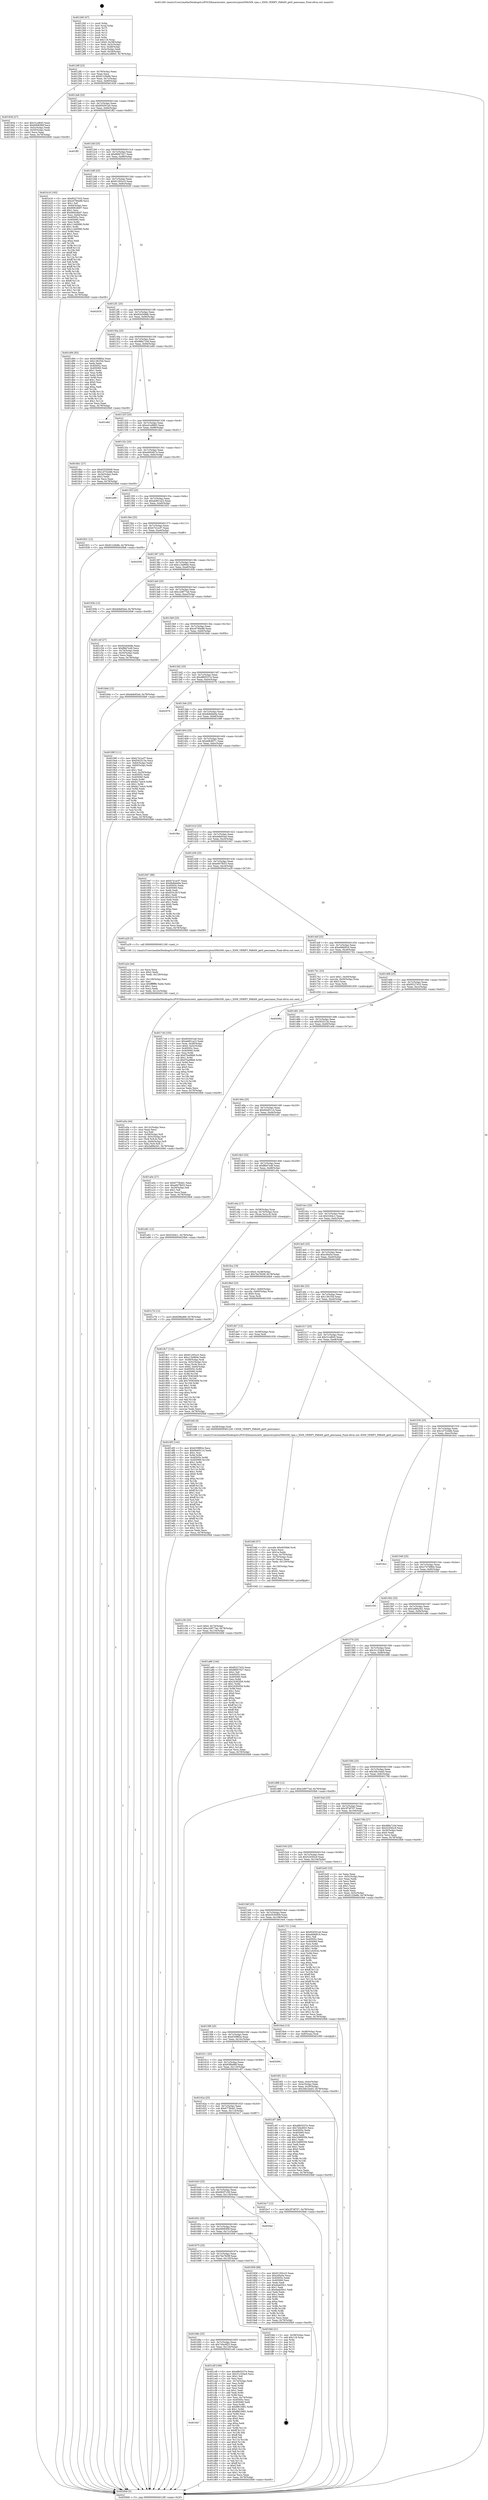 digraph "0x401260" {
  label = "0x401260 (/mnt/c/Users/mathe/Desktop/tcc/POCII/binaries/extr_opensslcryptox509x509_vpm.c_X509_VERIFY_PARAM_get0_peername_Final-ollvm.out::main(0))"
  labelloc = "t"
  node[shape=record]

  Entry [label="",width=0.3,height=0.3,shape=circle,fillcolor=black,style=filled]
  "0x40128f" [label="{
     0x40128f [23]\l
     | [instrs]\l
     &nbsp;&nbsp;0x40128f \<+3\>: mov -0x78(%rbp),%eax\l
     &nbsp;&nbsp;0x401292 \<+2\>: mov %eax,%ecx\l
     &nbsp;&nbsp;0x401294 \<+6\>: sub $0x8122fe8b,%ecx\l
     &nbsp;&nbsp;0x40129a \<+3\>: mov %eax,-0x7c(%rbp)\l
     &nbsp;&nbsp;0x40129d \<+3\>: mov %ecx,-0x80(%rbp)\l
     &nbsp;&nbsp;0x4012a0 \<+6\>: je 000000000040183d \<main+0x5dd\>\l
  }"]
  "0x40183d" [label="{
     0x40183d [27]\l
     | [instrs]\l
     &nbsp;&nbsp;0x40183d \<+5\>: mov $0x31cd845,%eax\l
     &nbsp;&nbsp;0x401842 \<+5\>: mov $0x69083f0f,%ecx\l
     &nbsp;&nbsp;0x401847 \<+3\>: mov -0x5c(%rbp),%edx\l
     &nbsp;&nbsp;0x40184a \<+3\>: cmp -0x50(%rbp),%edx\l
     &nbsp;&nbsp;0x40184d \<+3\>: cmovl %ecx,%eax\l
     &nbsp;&nbsp;0x401850 \<+3\>: mov %eax,-0x78(%rbp)\l
     &nbsp;&nbsp;0x401853 \<+5\>: jmp 00000000004020b8 \<main+0xe58\>\l
  }"]
  "0x4012a6" [label="{
     0x4012a6 [25]\l
     | [instrs]\l
     &nbsp;&nbsp;0x4012a6 \<+5\>: jmp 00000000004012ab \<main+0x4b\>\l
     &nbsp;&nbsp;0x4012ab \<+3\>: mov -0x7c(%rbp),%eax\l
     &nbsp;&nbsp;0x4012ae \<+5\>: sub $0x854501a0,%eax\l
     &nbsp;&nbsp;0x4012b3 \<+6\>: mov %eax,-0x84(%rbp)\l
     &nbsp;&nbsp;0x4012b9 \<+6\>: je 0000000000401ff2 \<main+0xd92\>\l
  }"]
  Exit [label="",width=0.3,height=0.3,shape=circle,fillcolor=black,style=filled,peripheries=2]
  "0x401ff2" [label="{
     0x401ff2\l
  }", style=dashed]
  "0x4012bf" [label="{
     0x4012bf [25]\l
     | [instrs]\l
     &nbsp;&nbsp;0x4012bf \<+5\>: jmp 00000000004012c4 \<main+0x64\>\l
     &nbsp;&nbsp;0x4012c4 \<+3\>: mov -0x7c(%rbp),%eax\l
     &nbsp;&nbsp;0x4012c7 \<+5\>: sub $0x86f47027,%eax\l
     &nbsp;&nbsp;0x4012cc \<+6\>: mov %eax,-0x88(%rbp)\l
     &nbsp;&nbsp;0x4012d2 \<+6\>: je 0000000000401b16 \<main+0x8b6\>\l
  }"]
  "0x401df3" [label="{
     0x401df3 [142]\l
     | [instrs]\l
     &nbsp;&nbsp;0x401df3 \<+5\>: mov $0x635f8f2e,%ecx\l
     &nbsp;&nbsp;0x401df8 \<+5\>: mov $0xf44d5114,%edx\l
     &nbsp;&nbsp;0x401dfd \<+3\>: mov $0x1,%sil\l
     &nbsp;&nbsp;0x401e00 \<+3\>: xor %r8d,%r8d\l
     &nbsp;&nbsp;0x401e03 \<+8\>: mov 0x40505c,%r9d\l
     &nbsp;&nbsp;0x401e0b \<+8\>: mov 0x405060,%r10d\l
     &nbsp;&nbsp;0x401e13 \<+4\>: sub $0x1,%r8d\l
     &nbsp;&nbsp;0x401e17 \<+3\>: mov %r9d,%r11d\l
     &nbsp;&nbsp;0x401e1a \<+3\>: add %r8d,%r11d\l
     &nbsp;&nbsp;0x401e1d \<+4\>: imul %r11d,%r9d\l
     &nbsp;&nbsp;0x401e21 \<+4\>: and $0x1,%r9d\l
     &nbsp;&nbsp;0x401e25 \<+4\>: cmp $0x0,%r9d\l
     &nbsp;&nbsp;0x401e29 \<+3\>: sete %bl\l
     &nbsp;&nbsp;0x401e2c \<+4\>: cmp $0xa,%r10d\l
     &nbsp;&nbsp;0x401e30 \<+4\>: setl %r14b\l
     &nbsp;&nbsp;0x401e34 \<+3\>: mov %bl,%r15b\l
     &nbsp;&nbsp;0x401e37 \<+4\>: xor $0xff,%r15b\l
     &nbsp;&nbsp;0x401e3b \<+3\>: mov %r14b,%r12b\l
     &nbsp;&nbsp;0x401e3e \<+4\>: xor $0xff,%r12b\l
     &nbsp;&nbsp;0x401e42 \<+4\>: xor $0x1,%sil\l
     &nbsp;&nbsp;0x401e46 \<+3\>: mov %r15b,%r13b\l
     &nbsp;&nbsp;0x401e49 \<+4\>: and $0xff,%r13b\l
     &nbsp;&nbsp;0x401e4d \<+3\>: and %sil,%bl\l
     &nbsp;&nbsp;0x401e50 \<+3\>: mov %r12b,%al\l
     &nbsp;&nbsp;0x401e53 \<+2\>: and $0xff,%al\l
     &nbsp;&nbsp;0x401e55 \<+3\>: and %sil,%r14b\l
     &nbsp;&nbsp;0x401e58 \<+3\>: or %bl,%r13b\l
     &nbsp;&nbsp;0x401e5b \<+3\>: or %r14b,%al\l
     &nbsp;&nbsp;0x401e5e \<+3\>: xor %al,%r13b\l
     &nbsp;&nbsp;0x401e61 \<+3\>: or %r12b,%r15b\l
     &nbsp;&nbsp;0x401e64 \<+4\>: xor $0xff,%r15b\l
     &nbsp;&nbsp;0x401e68 \<+4\>: or $0x1,%sil\l
     &nbsp;&nbsp;0x401e6c \<+3\>: and %sil,%r15b\l
     &nbsp;&nbsp;0x401e6f \<+3\>: or %r15b,%r13b\l
     &nbsp;&nbsp;0x401e72 \<+4\>: test $0x1,%r13b\l
     &nbsp;&nbsp;0x401e76 \<+3\>: cmovne %edx,%ecx\l
     &nbsp;&nbsp;0x401e79 \<+3\>: mov %ecx,-0x78(%rbp)\l
     &nbsp;&nbsp;0x401e7c \<+5\>: jmp 00000000004020b8 \<main+0xe58\>\l
  }"]
  "0x401b16" [label="{
     0x401b16 [165]\l
     | [instrs]\l
     &nbsp;&nbsp;0x401b16 \<+5\>: mov $0xf0227433,%eax\l
     &nbsp;&nbsp;0x401b1b \<+5\>: mov $0xc6790e88,%ecx\l
     &nbsp;&nbsp;0x401b20 \<+2\>: mov $0x1,%dl\l
     &nbsp;&nbsp;0x401b22 \<+3\>: mov -0x64(%rbp),%esi\l
     &nbsp;&nbsp;0x401b25 \<+6\>: sub $0x6692db97,%esi\l
     &nbsp;&nbsp;0x401b2b \<+3\>: add $0x1,%esi\l
     &nbsp;&nbsp;0x401b2e \<+6\>: add $0x6692db97,%esi\l
     &nbsp;&nbsp;0x401b34 \<+3\>: mov %esi,-0x64(%rbp)\l
     &nbsp;&nbsp;0x401b37 \<+7\>: mov 0x40505c,%esi\l
     &nbsp;&nbsp;0x401b3e \<+7\>: mov 0x405060,%edi\l
     &nbsp;&nbsp;0x401b45 \<+3\>: mov %esi,%r8d\l
     &nbsp;&nbsp;0x401b48 \<+7\>: add $0x11440990,%r8d\l
     &nbsp;&nbsp;0x401b4f \<+4\>: sub $0x1,%r8d\l
     &nbsp;&nbsp;0x401b53 \<+7\>: sub $0x11440990,%r8d\l
     &nbsp;&nbsp;0x401b5a \<+4\>: imul %r8d,%esi\l
     &nbsp;&nbsp;0x401b5e \<+3\>: and $0x1,%esi\l
     &nbsp;&nbsp;0x401b61 \<+3\>: cmp $0x0,%esi\l
     &nbsp;&nbsp;0x401b64 \<+4\>: sete %r9b\l
     &nbsp;&nbsp;0x401b68 \<+3\>: cmp $0xa,%edi\l
     &nbsp;&nbsp;0x401b6b \<+4\>: setl %r10b\l
     &nbsp;&nbsp;0x401b6f \<+3\>: mov %r9b,%r11b\l
     &nbsp;&nbsp;0x401b72 \<+4\>: xor $0xff,%r11b\l
     &nbsp;&nbsp;0x401b76 \<+3\>: mov %r10b,%bl\l
     &nbsp;&nbsp;0x401b79 \<+3\>: xor $0xff,%bl\l
     &nbsp;&nbsp;0x401b7c \<+3\>: xor $0x1,%dl\l
     &nbsp;&nbsp;0x401b7f \<+3\>: mov %r11b,%r14b\l
     &nbsp;&nbsp;0x401b82 \<+4\>: and $0xff,%r14b\l
     &nbsp;&nbsp;0x401b86 \<+3\>: and %dl,%r9b\l
     &nbsp;&nbsp;0x401b89 \<+3\>: mov %bl,%r15b\l
     &nbsp;&nbsp;0x401b8c \<+4\>: and $0xff,%r15b\l
     &nbsp;&nbsp;0x401b90 \<+3\>: and %dl,%r10b\l
     &nbsp;&nbsp;0x401b93 \<+3\>: or %r9b,%r14b\l
     &nbsp;&nbsp;0x401b96 \<+3\>: or %r10b,%r15b\l
     &nbsp;&nbsp;0x401b99 \<+3\>: xor %r15b,%r14b\l
     &nbsp;&nbsp;0x401b9c \<+3\>: or %bl,%r11b\l
     &nbsp;&nbsp;0x401b9f \<+4\>: xor $0xff,%r11b\l
     &nbsp;&nbsp;0x401ba3 \<+3\>: or $0x1,%dl\l
     &nbsp;&nbsp;0x401ba6 \<+3\>: and %dl,%r11b\l
     &nbsp;&nbsp;0x401ba9 \<+3\>: or %r11b,%r14b\l
     &nbsp;&nbsp;0x401bac \<+4\>: test $0x1,%r14b\l
     &nbsp;&nbsp;0x401bb0 \<+3\>: cmovne %ecx,%eax\l
     &nbsp;&nbsp;0x401bb3 \<+3\>: mov %eax,-0x78(%rbp)\l
     &nbsp;&nbsp;0x401bb6 \<+5\>: jmp 00000000004020b8 \<main+0xe58\>\l
  }"]
  "0x4012d8" [label="{
     0x4012d8 [25]\l
     | [instrs]\l
     &nbsp;&nbsp;0x4012d8 \<+5\>: jmp 00000000004012dd \<main+0x7d\>\l
     &nbsp;&nbsp;0x4012dd \<+3\>: mov -0x7c(%rbp),%eax\l
     &nbsp;&nbsp;0x4012e0 \<+5\>: sub $0x91293cc5,%eax\l
     &nbsp;&nbsp;0x4012e5 \<+6\>: mov %eax,-0x8c(%rbp)\l
     &nbsp;&nbsp;0x4012eb \<+6\>: je 0000000000402020 \<main+0xdc0\>\l
  }"]
  "0x4016a7" [label="{
     0x4016a7\l
  }", style=dashed]
  "0x402020" [label="{
     0x402020\l
  }", style=dashed]
  "0x4012f1" [label="{
     0x4012f1 [25]\l
     | [instrs]\l
     &nbsp;&nbsp;0x4012f1 \<+5\>: jmp 00000000004012f6 \<main+0x96\>\l
     &nbsp;&nbsp;0x4012f6 \<+3\>: mov -0x7c(%rbp),%eax\l
     &nbsp;&nbsp;0x4012f9 \<+5\>: sub $0x92e049db,%eax\l
     &nbsp;&nbsp;0x4012fe \<+6\>: mov %eax,-0x90(%rbp)\l
     &nbsp;&nbsp;0x401304 \<+6\>: je 0000000000401d94 \<main+0xb34\>\l
  }"]
  "0x401cdf" [label="{
     0x401cdf [169]\l
     | [instrs]\l
     &nbsp;&nbsp;0x401cdf \<+5\>: mov $0xd8b5537e,%eax\l
     &nbsp;&nbsp;0x401ce4 \<+5\>: mov $0x31c334c6,%ecx\l
     &nbsp;&nbsp;0x401ce9 \<+2\>: mov $0x1,%dl\l
     &nbsp;&nbsp;0x401ceb \<+2\>: xor %esi,%esi\l
     &nbsp;&nbsp;0x401ced \<+3\>: mov -0x74(%rbp),%edi\l
     &nbsp;&nbsp;0x401cf0 \<+3\>: mov %esi,%r8d\l
     &nbsp;&nbsp;0x401cf3 \<+3\>: sub %edi,%r8d\l
     &nbsp;&nbsp;0x401cf6 \<+2\>: mov %esi,%edi\l
     &nbsp;&nbsp;0x401cf8 \<+3\>: sub $0x1,%edi\l
     &nbsp;&nbsp;0x401cfb \<+3\>: add %edi,%r8d\l
     &nbsp;&nbsp;0x401cfe \<+3\>: sub %r8d,%esi\l
     &nbsp;&nbsp;0x401d01 \<+3\>: mov %esi,-0x74(%rbp)\l
     &nbsp;&nbsp;0x401d04 \<+7\>: mov 0x40505c,%esi\l
     &nbsp;&nbsp;0x401d0b \<+7\>: mov 0x405060,%edi\l
     &nbsp;&nbsp;0x401d12 \<+3\>: mov %esi,%r8d\l
     &nbsp;&nbsp;0x401d15 \<+7\>: sub $0xf86166f1,%r8d\l
     &nbsp;&nbsp;0x401d1c \<+4\>: sub $0x1,%r8d\l
     &nbsp;&nbsp;0x401d20 \<+7\>: add $0xf86166f1,%r8d\l
     &nbsp;&nbsp;0x401d27 \<+4\>: imul %r8d,%esi\l
     &nbsp;&nbsp;0x401d2b \<+3\>: and $0x1,%esi\l
     &nbsp;&nbsp;0x401d2e \<+3\>: cmp $0x0,%esi\l
     &nbsp;&nbsp;0x401d31 \<+4\>: sete %r9b\l
     &nbsp;&nbsp;0x401d35 \<+3\>: cmp $0xa,%edi\l
     &nbsp;&nbsp;0x401d38 \<+4\>: setl %r10b\l
     &nbsp;&nbsp;0x401d3c \<+3\>: mov %r9b,%r11b\l
     &nbsp;&nbsp;0x401d3f \<+4\>: xor $0xff,%r11b\l
     &nbsp;&nbsp;0x401d43 \<+3\>: mov %r10b,%bl\l
     &nbsp;&nbsp;0x401d46 \<+3\>: xor $0xff,%bl\l
     &nbsp;&nbsp;0x401d49 \<+3\>: xor $0x0,%dl\l
     &nbsp;&nbsp;0x401d4c \<+3\>: mov %r11b,%r14b\l
     &nbsp;&nbsp;0x401d4f \<+4\>: and $0x0,%r14b\l
     &nbsp;&nbsp;0x401d53 \<+3\>: and %dl,%r9b\l
     &nbsp;&nbsp;0x401d56 \<+3\>: mov %bl,%r15b\l
     &nbsp;&nbsp;0x401d59 \<+4\>: and $0x0,%r15b\l
     &nbsp;&nbsp;0x401d5d \<+3\>: and %dl,%r10b\l
     &nbsp;&nbsp;0x401d60 \<+3\>: or %r9b,%r14b\l
     &nbsp;&nbsp;0x401d63 \<+3\>: or %r10b,%r15b\l
     &nbsp;&nbsp;0x401d66 \<+3\>: xor %r15b,%r14b\l
     &nbsp;&nbsp;0x401d69 \<+3\>: or %bl,%r11b\l
     &nbsp;&nbsp;0x401d6c \<+4\>: xor $0xff,%r11b\l
     &nbsp;&nbsp;0x401d70 \<+3\>: or $0x0,%dl\l
     &nbsp;&nbsp;0x401d73 \<+3\>: and %dl,%r11b\l
     &nbsp;&nbsp;0x401d76 \<+3\>: or %r11b,%r14b\l
     &nbsp;&nbsp;0x401d79 \<+4\>: test $0x1,%r14b\l
     &nbsp;&nbsp;0x401d7d \<+3\>: cmovne %ecx,%eax\l
     &nbsp;&nbsp;0x401d80 \<+3\>: mov %eax,-0x78(%rbp)\l
     &nbsp;&nbsp;0x401d83 \<+5\>: jmp 00000000004020b8 \<main+0xe58\>\l
  }"]
  "0x401d94" [label="{
     0x401d94 [83]\l
     | [instrs]\l
     &nbsp;&nbsp;0x401d94 \<+5\>: mov $0x635f8f2e,%eax\l
     &nbsp;&nbsp;0x401d99 \<+5\>: mov $0x1381f3d,%ecx\l
     &nbsp;&nbsp;0x401d9e \<+2\>: xor %edx,%edx\l
     &nbsp;&nbsp;0x401da0 \<+7\>: mov 0x40505c,%esi\l
     &nbsp;&nbsp;0x401da7 \<+7\>: mov 0x405060,%edi\l
     &nbsp;&nbsp;0x401dae \<+3\>: sub $0x1,%edx\l
     &nbsp;&nbsp;0x401db1 \<+3\>: mov %esi,%r8d\l
     &nbsp;&nbsp;0x401db4 \<+3\>: add %edx,%r8d\l
     &nbsp;&nbsp;0x401db7 \<+4\>: imul %r8d,%esi\l
     &nbsp;&nbsp;0x401dbb \<+3\>: and $0x1,%esi\l
     &nbsp;&nbsp;0x401dbe \<+3\>: cmp $0x0,%esi\l
     &nbsp;&nbsp;0x401dc1 \<+4\>: sete %r9b\l
     &nbsp;&nbsp;0x401dc5 \<+3\>: cmp $0xa,%edi\l
     &nbsp;&nbsp;0x401dc8 \<+4\>: setl %r10b\l
     &nbsp;&nbsp;0x401dcc \<+3\>: mov %r9b,%r11b\l
     &nbsp;&nbsp;0x401dcf \<+3\>: and %r10b,%r11b\l
     &nbsp;&nbsp;0x401dd2 \<+3\>: xor %r10b,%r9b\l
     &nbsp;&nbsp;0x401dd5 \<+3\>: or %r9b,%r11b\l
     &nbsp;&nbsp;0x401dd8 \<+4\>: test $0x1,%r11b\l
     &nbsp;&nbsp;0x401ddc \<+3\>: cmovne %ecx,%eax\l
     &nbsp;&nbsp;0x401ddf \<+3\>: mov %eax,-0x78(%rbp)\l
     &nbsp;&nbsp;0x401de2 \<+5\>: jmp 00000000004020b8 \<main+0xe58\>\l
  }"]
  "0x40130a" [label="{
     0x40130a [25]\l
     | [instrs]\l
     &nbsp;&nbsp;0x40130a \<+5\>: jmp 000000000040130f \<main+0xaf\>\l
     &nbsp;&nbsp;0x40130f \<+3\>: mov -0x7c(%rbp),%eax\l
     &nbsp;&nbsp;0x401312 \<+5\>: sub $0x98fa710d,%eax\l
     &nbsp;&nbsp;0x401317 \<+6\>: mov %eax,-0x94(%rbp)\l
     &nbsp;&nbsp;0x40131d \<+6\>: je 0000000000401e8d \<main+0xc2d\>\l
  }"]
  "0x40168e" [label="{
     0x40168e [25]\l
     | [instrs]\l
     &nbsp;&nbsp;0x40168e \<+5\>: jmp 0000000000401693 \<main+0x433\>\l
     &nbsp;&nbsp;0x401693 \<+3\>: mov -0x7c(%rbp),%eax\l
     &nbsp;&nbsp;0x401696 \<+5\>: sub $0x7d4c6f25,%eax\l
     &nbsp;&nbsp;0x40169b \<+6\>: mov %eax,-0x124(%rbp)\l
     &nbsp;&nbsp;0x4016a1 \<+6\>: je 0000000000401cdf \<main+0xa7f\>\l
  }"]
  "0x401e8d" [label="{
     0x401e8d\l
  }", style=dashed]
  "0x401323" [label="{
     0x401323 [25]\l
     | [instrs]\l
     &nbsp;&nbsp;0x401323 \<+5\>: jmp 0000000000401328 \<main+0xc8\>\l
     &nbsp;&nbsp;0x401328 \<+3\>: mov -0x7c(%rbp),%eax\l
     &nbsp;&nbsp;0x40132b \<+5\>: sub $0xa41e8683,%eax\l
     &nbsp;&nbsp;0x401330 \<+6\>: mov %eax,-0x98(%rbp)\l
     &nbsp;&nbsp;0x401336 \<+6\>: je 00000000004016b1 \<main+0x451\>\l
  }"]
  "0x401fdd" [label="{
     0x401fdd [21]\l
     | [instrs]\l
     &nbsp;&nbsp;0x401fdd \<+3\>: mov -0x38(%rbp),%eax\l
     &nbsp;&nbsp;0x401fe0 \<+7\>: add $0x118,%rsp\l
     &nbsp;&nbsp;0x401fe7 \<+1\>: pop %rbx\l
     &nbsp;&nbsp;0x401fe8 \<+2\>: pop %r12\l
     &nbsp;&nbsp;0x401fea \<+2\>: pop %r13\l
     &nbsp;&nbsp;0x401fec \<+2\>: pop %r14\l
     &nbsp;&nbsp;0x401fee \<+2\>: pop %r15\l
     &nbsp;&nbsp;0x401ff0 \<+1\>: pop %rbp\l
     &nbsp;&nbsp;0x401ff1 \<+1\>: ret\l
  }"]
  "0x4016b1" [label="{
     0x4016b1 [27]\l
     | [instrs]\l
     &nbsp;&nbsp;0x4016b1 \<+5\>: mov $0x63530009,%eax\l
     &nbsp;&nbsp;0x4016b6 \<+5\>: mov $0x1d752ddb,%ecx\l
     &nbsp;&nbsp;0x4016bb \<+3\>: mov -0x34(%rbp),%edx\l
     &nbsp;&nbsp;0x4016be \<+3\>: cmp $0x2,%edx\l
     &nbsp;&nbsp;0x4016c1 \<+3\>: cmovne %ecx,%eax\l
     &nbsp;&nbsp;0x4016c4 \<+3\>: mov %eax,-0x78(%rbp)\l
     &nbsp;&nbsp;0x4016c7 \<+5\>: jmp 00000000004020b8 \<main+0xe58\>\l
  }"]
  "0x40133c" [label="{
     0x40133c [25]\l
     | [instrs]\l
     &nbsp;&nbsp;0x40133c \<+5\>: jmp 0000000000401341 \<main+0xe1\>\l
     &nbsp;&nbsp;0x401341 \<+3\>: mov -0x7c(%rbp),%eax\l
     &nbsp;&nbsp;0x401344 \<+5\>: sub $0xab004b7e,%eax\l
     &nbsp;&nbsp;0x401349 \<+6\>: mov %eax,-0x9c(%rbp)\l
     &nbsp;&nbsp;0x40134f \<+6\>: je 0000000000401e99 \<main+0xc39\>\l
  }"]
  "0x4020b8" [label="{
     0x4020b8 [5]\l
     | [instrs]\l
     &nbsp;&nbsp;0x4020b8 \<+5\>: jmp 000000000040128f \<main+0x2f\>\l
  }"]
  "0x401260" [label="{
     0x401260 [47]\l
     | [instrs]\l
     &nbsp;&nbsp;0x401260 \<+1\>: push %rbp\l
     &nbsp;&nbsp;0x401261 \<+3\>: mov %rsp,%rbp\l
     &nbsp;&nbsp;0x401264 \<+2\>: push %r15\l
     &nbsp;&nbsp;0x401266 \<+2\>: push %r14\l
     &nbsp;&nbsp;0x401268 \<+2\>: push %r13\l
     &nbsp;&nbsp;0x40126a \<+2\>: push %r12\l
     &nbsp;&nbsp;0x40126c \<+1\>: push %rbx\l
     &nbsp;&nbsp;0x40126d \<+7\>: sub $0x118,%rsp\l
     &nbsp;&nbsp;0x401274 \<+7\>: movl $0x0,-0x38(%rbp)\l
     &nbsp;&nbsp;0x40127b \<+3\>: mov %edi,-0x3c(%rbp)\l
     &nbsp;&nbsp;0x40127e \<+4\>: mov %rsi,-0x48(%rbp)\l
     &nbsp;&nbsp;0x401282 \<+3\>: mov -0x3c(%rbp),%edi\l
     &nbsp;&nbsp;0x401285 \<+3\>: mov %edi,-0x34(%rbp)\l
     &nbsp;&nbsp;0x401288 \<+7\>: movl $0xa41e8683,-0x78(%rbp)\l
  }"]
  "0x401c7b" [label="{
     0x401c7b [12]\l
     | [instrs]\l
     &nbsp;&nbsp;0x401c7b \<+7\>: movl $0x65f6a86f,-0x78(%rbp)\l
     &nbsp;&nbsp;0x401c82 \<+5\>: jmp 00000000004020b8 \<main+0xe58\>\l
  }"]
  "0x401e99" [label="{
     0x401e99\l
  }", style=dashed]
  "0x401355" [label="{
     0x401355 [25]\l
     | [instrs]\l
     &nbsp;&nbsp;0x401355 \<+5\>: jmp 000000000040135a \<main+0xfa\>\l
     &nbsp;&nbsp;0x40135a \<+3\>: mov -0x7c(%rbp),%eax\l
     &nbsp;&nbsp;0x40135d \<+5\>: sub $0xab801a23,%eax\l
     &nbsp;&nbsp;0x401362 \<+6\>: mov %eax,-0xa0(%rbp)\l
     &nbsp;&nbsp;0x401368 \<+6\>: je 0000000000401831 \<main+0x5d1\>\l
  }"]
  "0x401c36" [label="{
     0x401c36 [25]\l
     | [instrs]\l
     &nbsp;&nbsp;0x401c36 \<+7\>: movl $0x0,-0x74(%rbp)\l
     &nbsp;&nbsp;0x401c3d \<+7\>: movl $0xc2d977ad,-0x78(%rbp)\l
     &nbsp;&nbsp;0x401c44 \<+6\>: mov %eax,-0x134(%rbp)\l
     &nbsp;&nbsp;0x401c4a \<+5\>: jmp 00000000004020b8 \<main+0xe58\>\l
  }"]
  "0x401831" [label="{
     0x401831 [12]\l
     | [instrs]\l
     &nbsp;&nbsp;0x401831 \<+7\>: movl $0x8122fe8b,-0x78(%rbp)\l
     &nbsp;&nbsp;0x401838 \<+5\>: jmp 00000000004020b8 \<main+0xe58\>\l
  }"]
  "0x40136e" [label="{
     0x40136e [25]\l
     | [instrs]\l
     &nbsp;&nbsp;0x40136e \<+5\>: jmp 0000000000401373 \<main+0x113\>\l
     &nbsp;&nbsp;0x401373 \<+3\>: mov -0x7c(%rbp),%eax\l
     &nbsp;&nbsp;0x401376 \<+5\>: sub $0xb741ecf7,%eax\l
     &nbsp;&nbsp;0x40137b \<+6\>: mov %eax,-0xa4(%rbp)\l
     &nbsp;&nbsp;0x401381 \<+6\>: je 0000000000402056 \<main+0xdf6\>\l
  }"]
  "0x401bfd" [label="{
     0x401bfd [57]\l
     | [instrs]\l
     &nbsp;&nbsp;0x401bfd \<+10\>: movabs $0x4030b6,%rdi\l
     &nbsp;&nbsp;0x401c07 \<+2\>: xor %ecx,%ecx\l
     &nbsp;&nbsp;0x401c09 \<+5\>: mov $0x1a,%edx\l
     &nbsp;&nbsp;0x401c0e \<+4\>: mov %rax,-0x70(%rbp)\l
     &nbsp;&nbsp;0x401c12 \<+4\>: mov -0x70(%rbp),%rax\l
     &nbsp;&nbsp;0x401c16 \<+3\>: movsbl (%rax),%eax\l
     &nbsp;&nbsp;0x401c19 \<+6\>: mov %edx,-0x130(%rbp)\l
     &nbsp;&nbsp;0x401c1f \<+1\>: cltd\l
     &nbsp;&nbsp;0x401c20 \<+6\>: mov -0x130(%rbp),%esi\l
     &nbsp;&nbsp;0x401c26 \<+2\>: idiv %esi\l
     &nbsp;&nbsp;0x401c28 \<+3\>: sub $0x61,%ecx\l
     &nbsp;&nbsp;0x401c2b \<+2\>: sub %ecx,%edx\l
     &nbsp;&nbsp;0x401c2d \<+2\>: mov %edx,%esi\l
     &nbsp;&nbsp;0x401c2f \<+2\>: mov $0x0,%al\l
     &nbsp;&nbsp;0x401c31 \<+5\>: call 0000000000401040 \<printf@plt\>\l
     | [calls]\l
     &nbsp;&nbsp;0x401040 \{1\} (unknown)\l
  }"]
  "0x402056" [label="{
     0x402056\l
  }", style=dashed]
  "0x401387" [label="{
     0x401387 [25]\l
     | [instrs]\l
     &nbsp;&nbsp;0x401387 \<+5\>: jmp 000000000040138c \<main+0x12c\>\l
     &nbsp;&nbsp;0x40138c \<+3\>: mov -0x7c(%rbp),%eax\l
     &nbsp;&nbsp;0x40138f \<+5\>: sub $0xc13a960e,%eax\l
     &nbsp;&nbsp;0x401394 \<+6\>: mov %eax,-0xa8(%rbp)\l
     &nbsp;&nbsp;0x40139a \<+6\>: je 000000000040193b \<main+0x6db\>\l
  }"]
  "0x401a5a" [label="{
     0x401a5a [44]\l
     | [instrs]\l
     &nbsp;&nbsp;0x401a5a \<+6\>: mov -0x12c(%rbp),%ecx\l
     &nbsp;&nbsp;0x401a60 \<+3\>: imul %eax,%ecx\l
     &nbsp;&nbsp;0x401a63 \<+3\>: mov %cl,%dil\l
     &nbsp;&nbsp;0x401a66 \<+4\>: mov -0x58(%rbp),%r8\l
     &nbsp;&nbsp;0x401a6a \<+4\>: movslq -0x5c(%rbp),%r9\l
     &nbsp;&nbsp;0x401a6e \<+4\>: mov (%r8,%r9,8),%r8\l
     &nbsp;&nbsp;0x401a72 \<+4\>: movslq -0x64(%rbp),%r9\l
     &nbsp;&nbsp;0x401a76 \<+4\>: mov %dil,(%r8,%r9,1)\l
     &nbsp;&nbsp;0x401a7a \<+7\>: movl $0x2a89a3d1,-0x78(%rbp)\l
     &nbsp;&nbsp;0x401a81 \<+5\>: jmp 00000000004020b8 \<main+0xe58\>\l
  }"]
  "0x40193b" [label="{
     0x40193b [12]\l
     | [instrs]\l
     &nbsp;&nbsp;0x40193b \<+7\>: movl $0xdefe93ad,-0x78(%rbp)\l
     &nbsp;&nbsp;0x401942 \<+5\>: jmp 00000000004020b8 \<main+0xe58\>\l
  }"]
  "0x4013a0" [label="{
     0x4013a0 [25]\l
     | [instrs]\l
     &nbsp;&nbsp;0x4013a0 \<+5\>: jmp 00000000004013a5 \<main+0x145\>\l
     &nbsp;&nbsp;0x4013a5 \<+3\>: mov -0x7c(%rbp),%eax\l
     &nbsp;&nbsp;0x4013a8 \<+5\>: sub $0xc2d977ad,%eax\l
     &nbsp;&nbsp;0x4013ad \<+6\>: mov %eax,-0xac(%rbp)\l
     &nbsp;&nbsp;0x4013b3 \<+6\>: je 0000000000401c4f \<main+0x9ef\>\l
  }"]
  "0x401a2e" [label="{
     0x401a2e [44]\l
     | [instrs]\l
     &nbsp;&nbsp;0x401a2e \<+2\>: xor %ecx,%ecx\l
     &nbsp;&nbsp;0x401a30 \<+5\>: mov $0x2,%edx\l
     &nbsp;&nbsp;0x401a35 \<+6\>: mov %edx,-0x128(%rbp)\l
     &nbsp;&nbsp;0x401a3b \<+1\>: cltd\l
     &nbsp;&nbsp;0x401a3c \<+6\>: mov -0x128(%rbp),%esi\l
     &nbsp;&nbsp;0x401a42 \<+2\>: idiv %esi\l
     &nbsp;&nbsp;0x401a44 \<+6\>: imul $0xfffffffe,%edx,%edx\l
     &nbsp;&nbsp;0x401a4a \<+3\>: sub $0x1,%ecx\l
     &nbsp;&nbsp;0x401a4d \<+2\>: sub %ecx,%edx\l
     &nbsp;&nbsp;0x401a4f \<+6\>: mov %edx,-0x12c(%rbp)\l
     &nbsp;&nbsp;0x401a55 \<+5\>: call 0000000000401160 \<next_i\>\l
     | [calls]\l
     &nbsp;&nbsp;0x401160 \{1\} (/mnt/c/Users/mathe/Desktop/tcc/POCII/binaries/extr_opensslcryptox509x509_vpm.c_X509_VERIFY_PARAM_get0_peername_Final-ollvm.out::next_i)\l
  }"]
  "0x401c4f" [label="{
     0x401c4f [27]\l
     | [instrs]\l
     &nbsp;&nbsp;0x401c4f \<+5\>: mov $0x92e049db,%eax\l
     &nbsp;&nbsp;0x401c54 \<+5\>: mov $0xffdd7e48,%ecx\l
     &nbsp;&nbsp;0x401c59 \<+3\>: mov -0x74(%rbp),%edx\l
     &nbsp;&nbsp;0x401c5c \<+3\>: cmp -0x50(%rbp),%edx\l
     &nbsp;&nbsp;0x401c5f \<+3\>: cmovl %ecx,%eax\l
     &nbsp;&nbsp;0x401c62 \<+3\>: mov %eax,-0x78(%rbp)\l
     &nbsp;&nbsp;0x401c65 \<+5\>: jmp 00000000004020b8 \<main+0xe58\>\l
  }"]
  "0x4013b9" [label="{
     0x4013b9 [25]\l
     | [instrs]\l
     &nbsp;&nbsp;0x4013b9 \<+5\>: jmp 00000000004013be \<main+0x15e\>\l
     &nbsp;&nbsp;0x4013be \<+3\>: mov -0x7c(%rbp),%eax\l
     &nbsp;&nbsp;0x4013c1 \<+5\>: sub $0xc6790e88,%eax\l
     &nbsp;&nbsp;0x4013c6 \<+6\>: mov %eax,-0xb0(%rbp)\l
     &nbsp;&nbsp;0x4013cc \<+6\>: je 0000000000401bbb \<main+0x95b\>\l
  }"]
  "0x4018c7" [label="{
     0x4018c7 [116]\l
     | [instrs]\l
     &nbsp;&nbsp;0x4018c7 \<+5\>: mov $0x91293cc5,%ecx\l
     &nbsp;&nbsp;0x4018cc \<+5\>: mov $0xc13a960e,%edx\l
     &nbsp;&nbsp;0x4018d1 \<+4\>: mov -0x58(%rbp),%rdi\l
     &nbsp;&nbsp;0x4018d5 \<+4\>: movslq -0x5c(%rbp),%rsi\l
     &nbsp;&nbsp;0x4018d9 \<+4\>: mov %rax,(%rdi,%rsi,8)\l
     &nbsp;&nbsp;0x4018dd \<+7\>: movl $0x0,-0x64(%rbp)\l
     &nbsp;&nbsp;0x4018e4 \<+8\>: mov 0x40505c,%r8d\l
     &nbsp;&nbsp;0x4018ec \<+8\>: mov 0x405060,%r9d\l
     &nbsp;&nbsp;0x4018f4 \<+3\>: mov %r8d,%r10d\l
     &nbsp;&nbsp;0x4018f7 \<+7\>: sub $0x79363409,%r10d\l
     &nbsp;&nbsp;0x4018fe \<+4\>: sub $0x1,%r10d\l
     &nbsp;&nbsp;0x401902 \<+7\>: add $0x79363409,%r10d\l
     &nbsp;&nbsp;0x401909 \<+4\>: imul %r10d,%r8d\l
     &nbsp;&nbsp;0x40190d \<+4\>: and $0x1,%r8d\l
     &nbsp;&nbsp;0x401911 \<+4\>: cmp $0x0,%r8d\l
     &nbsp;&nbsp;0x401915 \<+4\>: sete %r11b\l
     &nbsp;&nbsp;0x401919 \<+4\>: cmp $0xa,%r9d\l
     &nbsp;&nbsp;0x40191d \<+3\>: setl %bl\l
     &nbsp;&nbsp;0x401920 \<+3\>: mov %r11b,%r14b\l
     &nbsp;&nbsp;0x401923 \<+3\>: and %bl,%r14b\l
     &nbsp;&nbsp;0x401926 \<+3\>: xor %bl,%r11b\l
     &nbsp;&nbsp;0x401929 \<+3\>: or %r11b,%r14b\l
     &nbsp;&nbsp;0x40192c \<+4\>: test $0x1,%r14b\l
     &nbsp;&nbsp;0x401930 \<+3\>: cmovne %edx,%ecx\l
     &nbsp;&nbsp;0x401933 \<+3\>: mov %ecx,-0x78(%rbp)\l
     &nbsp;&nbsp;0x401936 \<+5\>: jmp 00000000004020b8 \<main+0xe58\>\l
  }"]
  "0x401bbb" [label="{
     0x401bbb [12]\l
     | [instrs]\l
     &nbsp;&nbsp;0x401bbb \<+7\>: movl $0xdefe93ad,-0x78(%rbp)\l
     &nbsp;&nbsp;0x401bc2 \<+5\>: jmp 00000000004020b8 \<main+0xe58\>\l
  }"]
  "0x4013d2" [label="{
     0x4013d2 [25]\l
     | [instrs]\l
     &nbsp;&nbsp;0x4013d2 \<+5\>: jmp 00000000004013d7 \<main+0x177\>\l
     &nbsp;&nbsp;0x4013d7 \<+3\>: mov -0x7c(%rbp),%eax\l
     &nbsp;&nbsp;0x4013da \<+5\>: sub $0xd8b5537e,%eax\l
     &nbsp;&nbsp;0x4013df \<+6\>: mov %eax,-0xb4(%rbp)\l
     &nbsp;&nbsp;0x4013e5 \<+6\>: je 000000000040207b \<main+0xe1b\>\l
  }"]
  "0x401675" [label="{
     0x401675 [25]\l
     | [instrs]\l
     &nbsp;&nbsp;0x401675 \<+5\>: jmp 000000000040167a \<main+0x41a\>\l
     &nbsp;&nbsp;0x40167a \<+3\>: mov -0x7c(%rbp),%eax\l
     &nbsp;&nbsp;0x40167d \<+5\>: sub $0x7be7829f,%eax\l
     &nbsp;&nbsp;0x401682 \<+6\>: mov %eax,-0x120(%rbp)\l
     &nbsp;&nbsp;0x401688 \<+6\>: je 0000000000401fdd \<main+0xd7d\>\l
  }"]
  "0x40207b" [label="{
     0x40207b\l
  }", style=dashed]
  "0x4013eb" [label="{
     0x4013eb [25]\l
     | [instrs]\l
     &nbsp;&nbsp;0x4013eb \<+5\>: jmp 00000000004013f0 \<main+0x190\>\l
     &nbsp;&nbsp;0x4013f0 \<+3\>: mov -0x7c(%rbp),%eax\l
     &nbsp;&nbsp;0x4013f3 \<+5\>: sub $0xdb8dde9a,%eax\l
     &nbsp;&nbsp;0x4013f8 \<+6\>: mov %eax,-0xb8(%rbp)\l
     &nbsp;&nbsp;0x4013fe \<+6\>: je 000000000040199f \<main+0x73f\>\l
  }"]
  "0x401858" [label="{
     0x401858 [88]\l
     | [instrs]\l
     &nbsp;&nbsp;0x401858 \<+5\>: mov $0x91293cc5,%eax\l
     &nbsp;&nbsp;0x40185d \<+5\>: mov $0xc00a5e,%ecx\l
     &nbsp;&nbsp;0x401862 \<+7\>: mov 0x40505c,%edx\l
     &nbsp;&nbsp;0x401869 \<+7\>: mov 0x405060,%esi\l
     &nbsp;&nbsp;0x401870 \<+2\>: mov %edx,%edi\l
     &nbsp;&nbsp;0x401872 \<+6\>: add $0xdeab50c1,%edi\l
     &nbsp;&nbsp;0x401878 \<+3\>: sub $0x1,%edi\l
     &nbsp;&nbsp;0x40187b \<+6\>: sub $0xdeab50c1,%edi\l
     &nbsp;&nbsp;0x401881 \<+3\>: imul %edi,%edx\l
     &nbsp;&nbsp;0x401884 \<+3\>: and $0x1,%edx\l
     &nbsp;&nbsp;0x401887 \<+3\>: cmp $0x0,%edx\l
     &nbsp;&nbsp;0x40188a \<+4\>: sete %r8b\l
     &nbsp;&nbsp;0x40188e \<+3\>: cmp $0xa,%esi\l
     &nbsp;&nbsp;0x401891 \<+4\>: setl %r9b\l
     &nbsp;&nbsp;0x401895 \<+3\>: mov %r8b,%r10b\l
     &nbsp;&nbsp;0x401898 \<+3\>: and %r9b,%r10b\l
     &nbsp;&nbsp;0x40189b \<+3\>: xor %r9b,%r8b\l
     &nbsp;&nbsp;0x40189e \<+3\>: or %r8b,%r10b\l
     &nbsp;&nbsp;0x4018a1 \<+4\>: test $0x1,%r10b\l
     &nbsp;&nbsp;0x4018a5 \<+3\>: cmovne %ecx,%eax\l
     &nbsp;&nbsp;0x4018a8 \<+3\>: mov %eax,-0x78(%rbp)\l
     &nbsp;&nbsp;0x4018ab \<+5\>: jmp 00000000004020b8 \<main+0xe58\>\l
  }"]
  "0x40199f" [label="{
     0x40199f [111]\l
     | [instrs]\l
     &nbsp;&nbsp;0x40199f \<+5\>: mov $0xb741ecf7,%eax\l
     &nbsp;&nbsp;0x4019a4 \<+5\>: mov $0xf302513e,%ecx\l
     &nbsp;&nbsp;0x4019a9 \<+3\>: mov -0x64(%rbp),%edx\l
     &nbsp;&nbsp;0x4019ac \<+3\>: cmp -0x60(%rbp),%edx\l
     &nbsp;&nbsp;0x4019af \<+4\>: setl %sil\l
     &nbsp;&nbsp;0x4019b3 \<+4\>: and $0x1,%sil\l
     &nbsp;&nbsp;0x4019b7 \<+4\>: mov %sil,-0x29(%rbp)\l
     &nbsp;&nbsp;0x4019bb \<+7\>: mov 0x40505c,%edx\l
     &nbsp;&nbsp;0x4019c2 \<+7\>: mov 0x405060,%edi\l
     &nbsp;&nbsp;0x4019c9 \<+3\>: mov %edx,%r8d\l
     &nbsp;&nbsp;0x4019cc \<+7\>: add $0xfa17a4c4,%r8d\l
     &nbsp;&nbsp;0x4019d3 \<+4\>: sub $0x1,%r8d\l
     &nbsp;&nbsp;0x4019d7 \<+7\>: sub $0xfa17a4c4,%r8d\l
     &nbsp;&nbsp;0x4019de \<+4\>: imul %r8d,%edx\l
     &nbsp;&nbsp;0x4019e2 \<+3\>: and $0x1,%edx\l
     &nbsp;&nbsp;0x4019e5 \<+3\>: cmp $0x0,%edx\l
     &nbsp;&nbsp;0x4019e8 \<+4\>: sete %sil\l
     &nbsp;&nbsp;0x4019ec \<+3\>: cmp $0xa,%edi\l
     &nbsp;&nbsp;0x4019ef \<+4\>: setl %r9b\l
     &nbsp;&nbsp;0x4019f3 \<+3\>: mov %sil,%r10b\l
     &nbsp;&nbsp;0x4019f6 \<+3\>: and %r9b,%r10b\l
     &nbsp;&nbsp;0x4019f9 \<+3\>: xor %r9b,%sil\l
     &nbsp;&nbsp;0x4019fc \<+3\>: or %sil,%r10b\l
     &nbsp;&nbsp;0x4019ff \<+4\>: test $0x1,%r10b\l
     &nbsp;&nbsp;0x401a03 \<+3\>: cmovne %ecx,%eax\l
     &nbsp;&nbsp;0x401a06 \<+3\>: mov %eax,-0x78(%rbp)\l
     &nbsp;&nbsp;0x401a09 \<+5\>: jmp 00000000004020b8 \<main+0xe58\>\l
  }"]
  "0x401404" [label="{
     0x401404 [25]\l
     | [instrs]\l
     &nbsp;&nbsp;0x401404 \<+5\>: jmp 0000000000401409 \<main+0x1a9\>\l
     &nbsp;&nbsp;0x401409 \<+3\>: mov -0x7c(%rbp),%eax\l
     &nbsp;&nbsp;0x40140c \<+5\>: sub $0xddfc8071,%eax\l
     &nbsp;&nbsp;0x401411 \<+6\>: mov %eax,-0xbc(%rbp)\l
     &nbsp;&nbsp;0x401417 \<+6\>: je 0000000000401fbe \<main+0xd5e\>\l
  }"]
  "0x40165c" [label="{
     0x40165c [25]\l
     | [instrs]\l
     &nbsp;&nbsp;0x40165c \<+5\>: jmp 0000000000401661 \<main+0x401\>\l
     &nbsp;&nbsp;0x401661 \<+3\>: mov -0x7c(%rbp),%eax\l
     &nbsp;&nbsp;0x401664 \<+5\>: sub $0x69083f0f,%eax\l
     &nbsp;&nbsp;0x401669 \<+6\>: mov %eax,-0x11c(%rbp)\l
     &nbsp;&nbsp;0x40166f \<+6\>: je 0000000000401858 \<main+0x5f8\>\l
  }"]
  "0x401fbe" [label="{
     0x401fbe\l
  }", style=dashed]
  "0x40141d" [label="{
     0x40141d [25]\l
     | [instrs]\l
     &nbsp;&nbsp;0x40141d \<+5\>: jmp 0000000000401422 \<main+0x1c2\>\l
     &nbsp;&nbsp;0x401422 \<+3\>: mov -0x7c(%rbp),%eax\l
     &nbsp;&nbsp;0x401425 \<+5\>: sub $0xdefe93ad,%eax\l
     &nbsp;&nbsp;0x40142a \<+6\>: mov %eax,-0xc0(%rbp)\l
     &nbsp;&nbsp;0x401430 \<+6\>: je 0000000000401947 \<main+0x6e7\>\l
  }"]
  "0x4020ac" [label="{
     0x4020ac\l
  }", style=dashed]
  "0x401947" [label="{
     0x401947 [88]\l
     | [instrs]\l
     &nbsp;&nbsp;0x401947 \<+5\>: mov $0xb741ecf7,%eax\l
     &nbsp;&nbsp;0x40194c \<+5\>: mov $0xdb8dde9a,%ecx\l
     &nbsp;&nbsp;0x401951 \<+7\>: mov 0x40505c,%edx\l
     &nbsp;&nbsp;0x401958 \<+7\>: mov 0x405060,%esi\l
     &nbsp;&nbsp;0x40195f \<+2\>: mov %edx,%edi\l
     &nbsp;&nbsp;0x401961 \<+6\>: sub $0x633c2b7f,%edi\l
     &nbsp;&nbsp;0x401967 \<+3\>: sub $0x1,%edi\l
     &nbsp;&nbsp;0x40196a \<+6\>: add $0x633c2b7f,%edi\l
     &nbsp;&nbsp;0x401970 \<+3\>: imul %edi,%edx\l
     &nbsp;&nbsp;0x401973 \<+3\>: and $0x1,%edx\l
     &nbsp;&nbsp;0x401976 \<+3\>: cmp $0x0,%edx\l
     &nbsp;&nbsp;0x401979 \<+4\>: sete %r8b\l
     &nbsp;&nbsp;0x40197d \<+3\>: cmp $0xa,%esi\l
     &nbsp;&nbsp;0x401980 \<+4\>: setl %r9b\l
     &nbsp;&nbsp;0x401984 \<+3\>: mov %r8b,%r10b\l
     &nbsp;&nbsp;0x401987 \<+3\>: and %r9b,%r10b\l
     &nbsp;&nbsp;0x40198a \<+3\>: xor %r9b,%r8b\l
     &nbsp;&nbsp;0x40198d \<+3\>: or %r8b,%r10b\l
     &nbsp;&nbsp;0x401990 \<+4\>: test $0x1,%r10b\l
     &nbsp;&nbsp;0x401994 \<+3\>: cmovne %ecx,%eax\l
     &nbsp;&nbsp;0x401997 \<+3\>: mov %eax,-0x78(%rbp)\l
     &nbsp;&nbsp;0x40199a \<+5\>: jmp 00000000004020b8 \<main+0xe58\>\l
  }"]
  "0x401436" [label="{
     0x401436 [25]\l
     | [instrs]\l
     &nbsp;&nbsp;0x401436 \<+5\>: jmp 000000000040143b \<main+0x1db\>\l
     &nbsp;&nbsp;0x40143b \<+3\>: mov -0x7c(%rbp),%eax\l
     &nbsp;&nbsp;0x40143e \<+5\>: sub $0xe607fb53,%eax\l
     &nbsp;&nbsp;0x401443 \<+6\>: mov %eax,-0xc4(%rbp)\l
     &nbsp;&nbsp;0x401449 \<+6\>: je 0000000000401a29 \<main+0x7c9\>\l
  }"]
  "0x401643" [label="{
     0x401643 [25]\l
     | [instrs]\l
     &nbsp;&nbsp;0x401643 \<+5\>: jmp 0000000000401648 \<main+0x3e8\>\l
     &nbsp;&nbsp;0x401648 \<+3\>: mov -0x7c(%rbp),%eax\l
     &nbsp;&nbsp;0x40164b \<+5\>: sub $0x682f7c38,%eax\l
     &nbsp;&nbsp;0x401650 \<+6\>: mov %eax,-0x118(%rbp)\l
     &nbsp;&nbsp;0x401656 \<+6\>: je 00000000004020ac \<main+0xe4c\>\l
  }"]
  "0x401a29" [label="{
     0x401a29 [5]\l
     | [instrs]\l
     &nbsp;&nbsp;0x401a29 \<+5\>: call 0000000000401160 \<next_i\>\l
     | [calls]\l
     &nbsp;&nbsp;0x401160 \{1\} (/mnt/c/Users/mathe/Desktop/tcc/POCII/binaries/extr_opensslcryptox509x509_vpm.c_X509_VERIFY_PARAM_get0_peername_Final-ollvm.out::next_i)\l
  }"]
  "0x40144f" [label="{
     0x40144f [25]\l
     | [instrs]\l
     &nbsp;&nbsp;0x40144f \<+5\>: jmp 0000000000401454 \<main+0x1f4\>\l
     &nbsp;&nbsp;0x401454 \<+3\>: mov -0x7c(%rbp),%eax\l
     &nbsp;&nbsp;0x401457 \<+5\>: sub $0xef48d916,%eax\l
     &nbsp;&nbsp;0x40145c \<+6\>: mov %eax,-0xc8(%rbp)\l
     &nbsp;&nbsp;0x401462 \<+6\>: je 00000000004017b1 \<main+0x551\>\l
  }"]
  "0x401bc7" [label="{
     0x401bc7 [12]\l
     | [instrs]\l
     &nbsp;&nbsp;0x401bc7 \<+7\>: movl $0x3f74f707,-0x78(%rbp)\l
     &nbsp;&nbsp;0x401bce \<+5\>: jmp 00000000004020b8 \<main+0xe58\>\l
  }"]
  "0x4017b1" [label="{
     0x4017b1 [23]\l
     | [instrs]\l
     &nbsp;&nbsp;0x4017b1 \<+7\>: movl $0x1,-0x50(%rbp)\l
     &nbsp;&nbsp;0x4017b8 \<+4\>: movslq -0x50(%rbp),%rax\l
     &nbsp;&nbsp;0x4017bc \<+4\>: shl $0x3,%rax\l
     &nbsp;&nbsp;0x4017c0 \<+3\>: mov %rax,%rdi\l
     &nbsp;&nbsp;0x4017c3 \<+5\>: call 0000000000401050 \<malloc@plt\>\l
     | [calls]\l
     &nbsp;&nbsp;0x401050 \{1\} (unknown)\l
  }"]
  "0x401468" [label="{
     0x401468 [25]\l
     | [instrs]\l
     &nbsp;&nbsp;0x401468 \<+5\>: jmp 000000000040146d \<main+0x20d\>\l
     &nbsp;&nbsp;0x40146d \<+3\>: mov -0x7c(%rbp),%eax\l
     &nbsp;&nbsp;0x401470 \<+5\>: sub $0xf0227433,%eax\l
     &nbsp;&nbsp;0x401475 \<+6\>: mov %eax,-0xcc(%rbp)\l
     &nbsp;&nbsp;0x40147b \<+6\>: je 0000000000402062 \<main+0xe02\>\l
  }"]
  "0x40162a" [label="{
     0x40162a [25]\l
     | [instrs]\l
     &nbsp;&nbsp;0x40162a \<+5\>: jmp 000000000040162f \<main+0x3cf\>\l
     &nbsp;&nbsp;0x40162f \<+3\>: mov -0x7c(%rbp),%eax\l
     &nbsp;&nbsp;0x401632 \<+5\>: sub $0x677fb4d1,%eax\l
     &nbsp;&nbsp;0x401637 \<+6\>: mov %eax,-0x114(%rbp)\l
     &nbsp;&nbsp;0x40163d \<+6\>: je 0000000000401bc7 \<main+0x967\>\l
  }"]
  "0x402062" [label="{
     0x402062\l
  }", style=dashed]
  "0x401481" [label="{
     0x401481 [25]\l
     | [instrs]\l
     &nbsp;&nbsp;0x401481 \<+5\>: jmp 0000000000401486 \<main+0x226\>\l
     &nbsp;&nbsp;0x401486 \<+3\>: mov -0x7c(%rbp),%eax\l
     &nbsp;&nbsp;0x401489 \<+5\>: sub $0xf302513e,%eax\l
     &nbsp;&nbsp;0x40148e \<+6\>: mov %eax,-0xd0(%rbp)\l
     &nbsp;&nbsp;0x401494 \<+6\>: je 0000000000401a0e \<main+0x7ae\>\l
  }"]
  "0x401c87" [label="{
     0x401c87 [88]\l
     | [instrs]\l
     &nbsp;&nbsp;0x401c87 \<+5\>: mov $0xd8b5537e,%eax\l
     &nbsp;&nbsp;0x401c8c \<+5\>: mov $0x7d4c6f25,%ecx\l
     &nbsp;&nbsp;0x401c91 \<+7\>: mov 0x40505c,%edx\l
     &nbsp;&nbsp;0x401c98 \<+7\>: mov 0x405060,%esi\l
     &nbsp;&nbsp;0x401c9f \<+2\>: mov %edx,%edi\l
     &nbsp;&nbsp;0x401ca1 \<+6\>: add $0x1b68935b,%edi\l
     &nbsp;&nbsp;0x401ca7 \<+3\>: sub $0x1,%edi\l
     &nbsp;&nbsp;0x401caa \<+6\>: sub $0x1b68935b,%edi\l
     &nbsp;&nbsp;0x401cb0 \<+3\>: imul %edi,%edx\l
     &nbsp;&nbsp;0x401cb3 \<+3\>: and $0x1,%edx\l
     &nbsp;&nbsp;0x401cb6 \<+3\>: cmp $0x0,%edx\l
     &nbsp;&nbsp;0x401cb9 \<+4\>: sete %r8b\l
     &nbsp;&nbsp;0x401cbd \<+3\>: cmp $0xa,%esi\l
     &nbsp;&nbsp;0x401cc0 \<+4\>: setl %r9b\l
     &nbsp;&nbsp;0x401cc4 \<+3\>: mov %r8b,%r10b\l
     &nbsp;&nbsp;0x401cc7 \<+3\>: and %r9b,%r10b\l
     &nbsp;&nbsp;0x401cca \<+3\>: xor %r9b,%r8b\l
     &nbsp;&nbsp;0x401ccd \<+3\>: or %r8b,%r10b\l
     &nbsp;&nbsp;0x401cd0 \<+4\>: test $0x1,%r10b\l
     &nbsp;&nbsp;0x401cd4 \<+3\>: cmovne %ecx,%eax\l
     &nbsp;&nbsp;0x401cd7 \<+3\>: mov %eax,-0x78(%rbp)\l
     &nbsp;&nbsp;0x401cda \<+5\>: jmp 00000000004020b8 \<main+0xe58\>\l
  }"]
  "0x401a0e" [label="{
     0x401a0e [27]\l
     | [instrs]\l
     &nbsp;&nbsp;0x401a0e \<+5\>: mov $0x677fb4d1,%eax\l
     &nbsp;&nbsp;0x401a13 \<+5\>: mov $0xe607fb53,%ecx\l
     &nbsp;&nbsp;0x401a18 \<+3\>: mov -0x29(%rbp),%dl\l
     &nbsp;&nbsp;0x401a1b \<+3\>: test $0x1,%dl\l
     &nbsp;&nbsp;0x401a1e \<+3\>: cmovne %ecx,%eax\l
     &nbsp;&nbsp;0x401a21 \<+3\>: mov %eax,-0x78(%rbp)\l
     &nbsp;&nbsp;0x401a24 \<+5\>: jmp 00000000004020b8 \<main+0xe58\>\l
  }"]
  "0x40149a" [label="{
     0x40149a [25]\l
     | [instrs]\l
     &nbsp;&nbsp;0x40149a \<+5\>: jmp 000000000040149f \<main+0x23f\>\l
     &nbsp;&nbsp;0x40149f \<+3\>: mov -0x7c(%rbp),%eax\l
     &nbsp;&nbsp;0x4014a2 \<+5\>: sub $0xf44d5114,%eax\l
     &nbsp;&nbsp;0x4014a7 \<+6\>: mov %eax,-0xd4(%rbp)\l
     &nbsp;&nbsp;0x4014ad \<+6\>: je 0000000000401e81 \<main+0xc21\>\l
  }"]
  "0x401611" [label="{
     0x401611 [25]\l
     | [instrs]\l
     &nbsp;&nbsp;0x401611 \<+5\>: jmp 0000000000401616 \<main+0x3b6\>\l
     &nbsp;&nbsp;0x401616 \<+3\>: mov -0x7c(%rbp),%eax\l
     &nbsp;&nbsp;0x401619 \<+5\>: sub $0x65f6a86f,%eax\l
     &nbsp;&nbsp;0x40161e \<+6\>: mov %eax,-0x110(%rbp)\l
     &nbsp;&nbsp;0x401624 \<+6\>: je 0000000000401c87 \<main+0xa27\>\l
  }"]
  "0x401e81" [label="{
     0x401e81 [12]\l
     | [instrs]\l
     &nbsp;&nbsp;0x401e81 \<+7\>: movl $0x5264c1,-0x78(%rbp)\l
     &nbsp;&nbsp;0x401e88 \<+5\>: jmp 00000000004020b8 \<main+0xe58\>\l
  }"]
  "0x4014b3" [label="{
     0x4014b3 [25]\l
     | [instrs]\l
     &nbsp;&nbsp;0x4014b3 \<+5\>: jmp 00000000004014b8 \<main+0x258\>\l
     &nbsp;&nbsp;0x4014b8 \<+3\>: mov -0x7c(%rbp),%eax\l
     &nbsp;&nbsp;0x4014bb \<+5\>: sub $0xffdd7e48,%eax\l
     &nbsp;&nbsp;0x4014c0 \<+6\>: mov %eax,-0xd8(%rbp)\l
     &nbsp;&nbsp;0x4014c6 \<+6\>: je 0000000000401c6a \<main+0xa0a\>\l
  }"]
  "0x402094" [label="{
     0x402094\l
  }", style=dashed]
  "0x401c6a" [label="{
     0x401c6a [17]\l
     | [instrs]\l
     &nbsp;&nbsp;0x401c6a \<+4\>: mov -0x58(%rbp),%rax\l
     &nbsp;&nbsp;0x401c6e \<+4\>: movslq -0x74(%rbp),%rcx\l
     &nbsp;&nbsp;0x401c72 \<+4\>: mov (%rax,%rcx,8),%rdi\l
     &nbsp;&nbsp;0x401c76 \<+5\>: call 0000000000401030 \<free@plt\>\l
     | [calls]\l
     &nbsp;&nbsp;0x401030 \{1\} (unknown)\l
  }"]
  "0x4014cc" [label="{
     0x4014cc [25]\l
     | [instrs]\l
     &nbsp;&nbsp;0x4014cc \<+5\>: jmp 00000000004014d1 \<main+0x271\>\l
     &nbsp;&nbsp;0x4014d1 \<+3\>: mov -0x7c(%rbp),%eax\l
     &nbsp;&nbsp;0x4014d4 \<+5\>: sub $0x5264c1,%eax\l
     &nbsp;&nbsp;0x4014d9 \<+6\>: mov %eax,-0xdc(%rbp)\l
     &nbsp;&nbsp;0x4014df \<+6\>: je 0000000000401fca \<main+0xd6a\>\l
  }"]
  "0x4017c8" [label="{
     0x4017c8 [105]\l
     | [instrs]\l
     &nbsp;&nbsp;0x4017c8 \<+5\>: mov $0x854501a0,%ecx\l
     &nbsp;&nbsp;0x4017cd \<+5\>: mov $0xab801a23,%edx\l
     &nbsp;&nbsp;0x4017d2 \<+4\>: mov %rax,-0x58(%rbp)\l
     &nbsp;&nbsp;0x4017d6 \<+7\>: movl $0x0,-0x5c(%rbp)\l
     &nbsp;&nbsp;0x4017dd \<+7\>: mov 0x40505c,%esi\l
     &nbsp;&nbsp;0x4017e4 \<+8\>: mov 0x405060,%r8d\l
     &nbsp;&nbsp;0x4017ec \<+3\>: mov %esi,%r9d\l
     &nbsp;&nbsp;0x4017ef \<+7\>: add $0xf7ba98b8,%r9d\l
     &nbsp;&nbsp;0x4017f6 \<+4\>: sub $0x1,%r9d\l
     &nbsp;&nbsp;0x4017fa \<+7\>: sub $0xf7ba98b8,%r9d\l
     &nbsp;&nbsp;0x401801 \<+4\>: imul %r9d,%esi\l
     &nbsp;&nbsp;0x401805 \<+3\>: and $0x1,%esi\l
     &nbsp;&nbsp;0x401808 \<+3\>: cmp $0x0,%esi\l
     &nbsp;&nbsp;0x40180b \<+4\>: sete %r10b\l
     &nbsp;&nbsp;0x40180f \<+4\>: cmp $0xa,%r8d\l
     &nbsp;&nbsp;0x401813 \<+4\>: setl %r11b\l
     &nbsp;&nbsp;0x401817 \<+3\>: mov %r10b,%bl\l
     &nbsp;&nbsp;0x40181a \<+3\>: and %r11b,%bl\l
     &nbsp;&nbsp;0x40181d \<+3\>: xor %r11b,%r10b\l
     &nbsp;&nbsp;0x401820 \<+3\>: or %r10b,%bl\l
     &nbsp;&nbsp;0x401823 \<+3\>: test $0x1,%bl\l
     &nbsp;&nbsp;0x401826 \<+3\>: cmovne %edx,%ecx\l
     &nbsp;&nbsp;0x401829 \<+3\>: mov %ecx,-0x78(%rbp)\l
     &nbsp;&nbsp;0x40182c \<+5\>: jmp 00000000004020b8 \<main+0xe58\>\l
  }"]
  "0x401fca" [label="{
     0x401fca [19]\l
     | [instrs]\l
     &nbsp;&nbsp;0x401fca \<+7\>: movl $0x0,-0x38(%rbp)\l
     &nbsp;&nbsp;0x401fd1 \<+7\>: movl $0x7be7829f,-0x78(%rbp)\l
     &nbsp;&nbsp;0x401fd8 \<+5\>: jmp 00000000004020b8 \<main+0xe58\>\l
  }"]
  "0x4014e5" [label="{
     0x4014e5 [25]\l
     | [instrs]\l
     &nbsp;&nbsp;0x4014e5 \<+5\>: jmp 00000000004014ea \<main+0x28a\>\l
     &nbsp;&nbsp;0x4014ea \<+3\>: mov -0x7c(%rbp),%eax\l
     &nbsp;&nbsp;0x4014ed \<+5\>: sub $0xc00a5e,%eax\l
     &nbsp;&nbsp;0x4014f2 \<+6\>: mov %eax,-0xe0(%rbp)\l
     &nbsp;&nbsp;0x4014f8 \<+6\>: je 00000000004018b0 \<main+0x650\>\l
  }"]
  "0x4016f1" [label="{
     0x4016f1 [21]\l
     | [instrs]\l
     &nbsp;&nbsp;0x4016f1 \<+3\>: mov %eax,-0x4c(%rbp)\l
     &nbsp;&nbsp;0x4016f4 \<+3\>: mov -0x4c(%rbp),%eax\l
     &nbsp;&nbsp;0x4016f7 \<+3\>: mov %eax,-0x30(%rbp)\l
     &nbsp;&nbsp;0x4016fa \<+7\>: movl $0x3db10ad3,-0x78(%rbp)\l
     &nbsp;&nbsp;0x401701 \<+5\>: jmp 00000000004020b8 \<main+0xe58\>\l
  }"]
  "0x4018b0" [label="{
     0x4018b0 [23]\l
     | [instrs]\l
     &nbsp;&nbsp;0x4018b0 \<+7\>: movl $0x1,-0x60(%rbp)\l
     &nbsp;&nbsp;0x4018b7 \<+4\>: movslq -0x60(%rbp),%rax\l
     &nbsp;&nbsp;0x4018bb \<+4\>: shl $0x0,%rax\l
     &nbsp;&nbsp;0x4018bf \<+3\>: mov %rax,%rdi\l
     &nbsp;&nbsp;0x4018c2 \<+5\>: call 0000000000401050 \<malloc@plt\>\l
     | [calls]\l
     &nbsp;&nbsp;0x401050 \{1\} (unknown)\l
  }"]
  "0x4014fe" [label="{
     0x4014fe [25]\l
     | [instrs]\l
     &nbsp;&nbsp;0x4014fe \<+5\>: jmp 0000000000401503 \<main+0x2a3\>\l
     &nbsp;&nbsp;0x401503 \<+3\>: mov -0x7c(%rbp),%eax\l
     &nbsp;&nbsp;0x401506 \<+5\>: sub $0x1381f3d,%eax\l
     &nbsp;&nbsp;0x40150b \<+6\>: mov %eax,-0xe4(%rbp)\l
     &nbsp;&nbsp;0x401511 \<+6\>: je 0000000000401de7 \<main+0xb87\>\l
  }"]
  "0x4015f8" [label="{
     0x4015f8 [25]\l
     | [instrs]\l
     &nbsp;&nbsp;0x4015f8 \<+5\>: jmp 00000000004015fd \<main+0x39d\>\l
     &nbsp;&nbsp;0x4015fd \<+3\>: mov -0x7c(%rbp),%eax\l
     &nbsp;&nbsp;0x401600 \<+5\>: sub $0x635f8f2e,%eax\l
     &nbsp;&nbsp;0x401605 \<+6\>: mov %eax,-0x10c(%rbp)\l
     &nbsp;&nbsp;0x40160b \<+6\>: je 0000000000402094 \<main+0xe34\>\l
  }"]
  "0x401de7" [label="{
     0x401de7 [12]\l
     | [instrs]\l
     &nbsp;&nbsp;0x401de7 \<+4\>: mov -0x58(%rbp),%rax\l
     &nbsp;&nbsp;0x401deb \<+3\>: mov %rax,%rdi\l
     &nbsp;&nbsp;0x401dee \<+5\>: call 0000000000401030 \<free@plt\>\l
     | [calls]\l
     &nbsp;&nbsp;0x401030 \{1\} (unknown)\l
  }"]
  "0x401517" [label="{
     0x401517 [25]\l
     | [instrs]\l
     &nbsp;&nbsp;0x401517 \<+5\>: jmp 000000000040151c \<main+0x2bc\>\l
     &nbsp;&nbsp;0x40151c \<+3\>: mov -0x7c(%rbp),%eax\l
     &nbsp;&nbsp;0x40151f \<+5\>: sub $0x31cd845,%eax\l
     &nbsp;&nbsp;0x401524 \<+6\>: mov %eax,-0xe8(%rbp)\l
     &nbsp;&nbsp;0x40152a \<+6\>: je 0000000000401bf4 \<main+0x994\>\l
  }"]
  "0x4016e4" [label="{
     0x4016e4 [13]\l
     | [instrs]\l
     &nbsp;&nbsp;0x4016e4 \<+4\>: mov -0x48(%rbp),%rax\l
     &nbsp;&nbsp;0x4016e8 \<+4\>: mov 0x8(%rax),%rdi\l
     &nbsp;&nbsp;0x4016ec \<+5\>: call 0000000000401060 \<atoi@plt\>\l
     | [calls]\l
     &nbsp;&nbsp;0x401060 \{1\} (unknown)\l
  }"]
  "0x401bf4" [label="{
     0x401bf4 [9]\l
     | [instrs]\l
     &nbsp;&nbsp;0x401bf4 \<+4\>: mov -0x58(%rbp),%rdi\l
     &nbsp;&nbsp;0x401bf8 \<+5\>: call 0000000000401240 \<X509_VERIFY_PARAM_get0_peername\>\l
     | [calls]\l
     &nbsp;&nbsp;0x401240 \{1\} (/mnt/c/Users/mathe/Desktop/tcc/POCII/binaries/extr_opensslcryptox509x509_vpm.c_X509_VERIFY_PARAM_get0_peername_Final-ollvm.out::X509_VERIFY_PARAM_get0_peername)\l
  }"]
  "0x401530" [label="{
     0x401530 [25]\l
     | [instrs]\l
     &nbsp;&nbsp;0x401530 \<+5\>: jmp 0000000000401535 \<main+0x2d5\>\l
     &nbsp;&nbsp;0x401535 \<+3\>: mov -0x7c(%rbp),%eax\l
     &nbsp;&nbsp;0x401538 \<+5\>: sub $0x1d752ddb,%eax\l
     &nbsp;&nbsp;0x40153d \<+6\>: mov %eax,-0xec(%rbp)\l
     &nbsp;&nbsp;0x401543 \<+6\>: je 00000000004016cc \<main+0x46c\>\l
  }"]
  "0x4015df" [label="{
     0x4015df [25]\l
     | [instrs]\l
     &nbsp;&nbsp;0x4015df \<+5\>: jmp 00000000004015e4 \<main+0x384\>\l
     &nbsp;&nbsp;0x4015e4 \<+3\>: mov -0x7c(%rbp),%eax\l
     &nbsp;&nbsp;0x4015e7 \<+5\>: sub $0x63530009,%eax\l
     &nbsp;&nbsp;0x4015ec \<+6\>: mov %eax,-0x108(%rbp)\l
     &nbsp;&nbsp;0x4015f2 \<+6\>: je 00000000004016e4 \<main+0x484\>\l
  }"]
  "0x4016cc" [label="{
     0x4016cc\l
  }", style=dashed]
  "0x401549" [label="{
     0x401549 [25]\l
     | [instrs]\l
     &nbsp;&nbsp;0x401549 \<+5\>: jmp 000000000040154e \<main+0x2ee\>\l
     &nbsp;&nbsp;0x40154e \<+3\>: mov -0x7c(%rbp),%eax\l
     &nbsp;&nbsp;0x401551 \<+5\>: sub $0x27478964,%eax\l
     &nbsp;&nbsp;0x401556 \<+6\>: mov %eax,-0xf0(%rbp)\l
     &nbsp;&nbsp;0x40155c \<+6\>: je 0000000000401f29 \<main+0xcc9\>\l
  }"]
  "0x401721" [label="{
     0x401721 [144]\l
     | [instrs]\l
     &nbsp;&nbsp;0x401721 \<+5\>: mov $0x854501a0,%eax\l
     &nbsp;&nbsp;0x401726 \<+5\>: mov $0xef48d916,%ecx\l
     &nbsp;&nbsp;0x40172b \<+2\>: mov $0x1,%dl\l
     &nbsp;&nbsp;0x40172d \<+7\>: mov 0x40505c,%esi\l
     &nbsp;&nbsp;0x401734 \<+7\>: mov 0x405060,%edi\l
     &nbsp;&nbsp;0x40173b \<+3\>: mov %esi,%r8d\l
     &nbsp;&nbsp;0x40173e \<+7\>: add $0x1c0cf242,%r8d\l
     &nbsp;&nbsp;0x401745 \<+4\>: sub $0x1,%r8d\l
     &nbsp;&nbsp;0x401749 \<+7\>: sub $0x1c0cf242,%r8d\l
     &nbsp;&nbsp;0x401750 \<+4\>: imul %r8d,%esi\l
     &nbsp;&nbsp;0x401754 \<+3\>: and $0x1,%esi\l
     &nbsp;&nbsp;0x401757 \<+3\>: cmp $0x0,%esi\l
     &nbsp;&nbsp;0x40175a \<+4\>: sete %r9b\l
     &nbsp;&nbsp;0x40175e \<+3\>: cmp $0xa,%edi\l
     &nbsp;&nbsp;0x401761 \<+4\>: setl %r10b\l
     &nbsp;&nbsp;0x401765 \<+3\>: mov %r9b,%r11b\l
     &nbsp;&nbsp;0x401768 \<+4\>: xor $0xff,%r11b\l
     &nbsp;&nbsp;0x40176c \<+3\>: mov %r10b,%bl\l
     &nbsp;&nbsp;0x40176f \<+3\>: xor $0xff,%bl\l
     &nbsp;&nbsp;0x401772 \<+3\>: xor $0x1,%dl\l
     &nbsp;&nbsp;0x401775 \<+3\>: mov %r11b,%r14b\l
     &nbsp;&nbsp;0x401778 \<+4\>: and $0xff,%r14b\l
     &nbsp;&nbsp;0x40177c \<+3\>: and %dl,%r9b\l
     &nbsp;&nbsp;0x40177f \<+3\>: mov %bl,%r15b\l
     &nbsp;&nbsp;0x401782 \<+4\>: and $0xff,%r15b\l
     &nbsp;&nbsp;0x401786 \<+3\>: and %dl,%r10b\l
     &nbsp;&nbsp;0x401789 \<+3\>: or %r9b,%r14b\l
     &nbsp;&nbsp;0x40178c \<+3\>: or %r10b,%r15b\l
     &nbsp;&nbsp;0x40178f \<+3\>: xor %r15b,%r14b\l
     &nbsp;&nbsp;0x401792 \<+3\>: or %bl,%r11b\l
     &nbsp;&nbsp;0x401795 \<+4\>: xor $0xff,%r11b\l
     &nbsp;&nbsp;0x401799 \<+3\>: or $0x1,%dl\l
     &nbsp;&nbsp;0x40179c \<+3\>: and %dl,%r11b\l
     &nbsp;&nbsp;0x40179f \<+3\>: or %r11b,%r14b\l
     &nbsp;&nbsp;0x4017a2 \<+4\>: test $0x1,%r14b\l
     &nbsp;&nbsp;0x4017a6 \<+3\>: cmovne %ecx,%eax\l
     &nbsp;&nbsp;0x4017a9 \<+3\>: mov %eax,-0x78(%rbp)\l
     &nbsp;&nbsp;0x4017ac \<+5\>: jmp 00000000004020b8 \<main+0xe58\>\l
  }"]
  "0x401f29" [label="{
     0x401f29\l
  }", style=dashed]
  "0x401562" [label="{
     0x401562 [25]\l
     | [instrs]\l
     &nbsp;&nbsp;0x401562 \<+5\>: jmp 0000000000401567 \<main+0x307\>\l
     &nbsp;&nbsp;0x401567 \<+3\>: mov -0x7c(%rbp),%eax\l
     &nbsp;&nbsp;0x40156a \<+5\>: sub $0x2a89a3d1,%eax\l
     &nbsp;&nbsp;0x40156f \<+6\>: mov %eax,-0xf4(%rbp)\l
     &nbsp;&nbsp;0x401575 \<+6\>: je 0000000000401a86 \<main+0x826\>\l
  }"]
  "0x4015c6" [label="{
     0x4015c6 [25]\l
     | [instrs]\l
     &nbsp;&nbsp;0x4015c6 \<+5\>: jmp 00000000004015cb \<main+0x36b\>\l
     &nbsp;&nbsp;0x4015cb \<+3\>: mov -0x7c(%rbp),%eax\l
     &nbsp;&nbsp;0x4015ce \<+5\>: sub $0x5245f2c9,%eax\l
     &nbsp;&nbsp;0x4015d3 \<+6\>: mov %eax,-0x104(%rbp)\l
     &nbsp;&nbsp;0x4015d9 \<+6\>: je 0000000000401721 \<main+0x4c1\>\l
  }"]
  "0x401a86" [label="{
     0x401a86 [144]\l
     | [instrs]\l
     &nbsp;&nbsp;0x401a86 \<+5\>: mov $0xf0227433,%eax\l
     &nbsp;&nbsp;0x401a8b \<+5\>: mov $0x86f47027,%ecx\l
     &nbsp;&nbsp;0x401a90 \<+2\>: mov $0x1,%dl\l
     &nbsp;&nbsp;0x401a92 \<+7\>: mov 0x40505c,%esi\l
     &nbsp;&nbsp;0x401a99 \<+7\>: mov 0x405060,%edi\l
     &nbsp;&nbsp;0x401aa0 \<+3\>: mov %esi,%r8d\l
     &nbsp;&nbsp;0x401aa3 \<+7\>: add $0x24362f26,%r8d\l
     &nbsp;&nbsp;0x401aaa \<+4\>: sub $0x1,%r8d\l
     &nbsp;&nbsp;0x401aae \<+7\>: sub $0x24362f26,%r8d\l
     &nbsp;&nbsp;0x401ab5 \<+4\>: imul %r8d,%esi\l
     &nbsp;&nbsp;0x401ab9 \<+3\>: and $0x1,%esi\l
     &nbsp;&nbsp;0x401abc \<+3\>: cmp $0x0,%esi\l
     &nbsp;&nbsp;0x401abf \<+4\>: sete %r9b\l
     &nbsp;&nbsp;0x401ac3 \<+3\>: cmp $0xa,%edi\l
     &nbsp;&nbsp;0x401ac6 \<+4\>: setl %r10b\l
     &nbsp;&nbsp;0x401aca \<+3\>: mov %r9b,%r11b\l
     &nbsp;&nbsp;0x401acd \<+4\>: xor $0xff,%r11b\l
     &nbsp;&nbsp;0x401ad1 \<+3\>: mov %r10b,%bl\l
     &nbsp;&nbsp;0x401ad4 \<+3\>: xor $0xff,%bl\l
     &nbsp;&nbsp;0x401ad7 \<+3\>: xor $0x0,%dl\l
     &nbsp;&nbsp;0x401ada \<+3\>: mov %r11b,%r14b\l
     &nbsp;&nbsp;0x401add \<+4\>: and $0x0,%r14b\l
     &nbsp;&nbsp;0x401ae1 \<+3\>: and %dl,%r9b\l
     &nbsp;&nbsp;0x401ae4 \<+3\>: mov %bl,%r15b\l
     &nbsp;&nbsp;0x401ae7 \<+4\>: and $0x0,%r15b\l
     &nbsp;&nbsp;0x401aeb \<+3\>: and %dl,%r10b\l
     &nbsp;&nbsp;0x401aee \<+3\>: or %r9b,%r14b\l
     &nbsp;&nbsp;0x401af1 \<+3\>: or %r10b,%r15b\l
     &nbsp;&nbsp;0x401af4 \<+3\>: xor %r15b,%r14b\l
     &nbsp;&nbsp;0x401af7 \<+3\>: or %bl,%r11b\l
     &nbsp;&nbsp;0x401afa \<+4\>: xor $0xff,%r11b\l
     &nbsp;&nbsp;0x401afe \<+3\>: or $0x0,%dl\l
     &nbsp;&nbsp;0x401b01 \<+3\>: and %dl,%r11b\l
     &nbsp;&nbsp;0x401b04 \<+3\>: or %r11b,%r14b\l
     &nbsp;&nbsp;0x401b07 \<+4\>: test $0x1,%r14b\l
     &nbsp;&nbsp;0x401b0b \<+3\>: cmovne %ecx,%eax\l
     &nbsp;&nbsp;0x401b0e \<+3\>: mov %eax,-0x78(%rbp)\l
     &nbsp;&nbsp;0x401b11 \<+5\>: jmp 00000000004020b8 \<main+0xe58\>\l
  }"]
  "0x40157b" [label="{
     0x40157b [25]\l
     | [instrs]\l
     &nbsp;&nbsp;0x40157b \<+5\>: jmp 0000000000401580 \<main+0x320\>\l
     &nbsp;&nbsp;0x401580 \<+3\>: mov -0x7c(%rbp),%eax\l
     &nbsp;&nbsp;0x401583 \<+5\>: sub $0x31c334c6,%eax\l
     &nbsp;&nbsp;0x401588 \<+6\>: mov %eax,-0xf8(%rbp)\l
     &nbsp;&nbsp;0x40158e \<+6\>: je 0000000000401d88 \<main+0xb28\>\l
  }"]
  "0x401bd3" [label="{
     0x401bd3 [33]\l
     | [instrs]\l
     &nbsp;&nbsp;0x401bd3 \<+2\>: xor %eax,%eax\l
     &nbsp;&nbsp;0x401bd5 \<+3\>: mov -0x5c(%rbp),%ecx\l
     &nbsp;&nbsp;0x401bd8 \<+2\>: mov %eax,%edx\l
     &nbsp;&nbsp;0x401bda \<+2\>: sub %ecx,%edx\l
     &nbsp;&nbsp;0x401bdc \<+2\>: mov %eax,%ecx\l
     &nbsp;&nbsp;0x401bde \<+3\>: sub $0x1,%ecx\l
     &nbsp;&nbsp;0x401be1 \<+2\>: add %ecx,%edx\l
     &nbsp;&nbsp;0x401be3 \<+2\>: sub %edx,%eax\l
     &nbsp;&nbsp;0x401be5 \<+3\>: mov %eax,-0x5c(%rbp)\l
     &nbsp;&nbsp;0x401be8 \<+7\>: movl $0x8122fe8b,-0x78(%rbp)\l
     &nbsp;&nbsp;0x401bef \<+5\>: jmp 00000000004020b8 \<main+0xe58\>\l
  }"]
  "0x401d88" [label="{
     0x401d88 [12]\l
     | [instrs]\l
     &nbsp;&nbsp;0x401d88 \<+7\>: movl $0xc2d977ad,-0x78(%rbp)\l
     &nbsp;&nbsp;0x401d8f \<+5\>: jmp 00000000004020b8 \<main+0xe58\>\l
  }"]
  "0x401594" [label="{
     0x401594 [25]\l
     | [instrs]\l
     &nbsp;&nbsp;0x401594 \<+5\>: jmp 0000000000401599 \<main+0x339\>\l
     &nbsp;&nbsp;0x401599 \<+3\>: mov -0x7c(%rbp),%eax\l
     &nbsp;&nbsp;0x40159c \<+5\>: sub $0x3db10ad3,%eax\l
     &nbsp;&nbsp;0x4015a1 \<+6\>: mov %eax,-0xfc(%rbp)\l
     &nbsp;&nbsp;0x4015a7 \<+6\>: je 0000000000401706 \<main+0x4a6\>\l
  }"]
  "0x4015ad" [label="{
     0x4015ad [25]\l
     | [instrs]\l
     &nbsp;&nbsp;0x4015ad \<+5\>: jmp 00000000004015b2 \<main+0x352\>\l
     &nbsp;&nbsp;0x4015b2 \<+3\>: mov -0x7c(%rbp),%eax\l
     &nbsp;&nbsp;0x4015b5 \<+5\>: sub $0x3f74f707,%eax\l
     &nbsp;&nbsp;0x4015ba \<+6\>: mov %eax,-0x100(%rbp)\l
     &nbsp;&nbsp;0x4015c0 \<+6\>: je 0000000000401bd3 \<main+0x973\>\l
  }"]
  "0x401706" [label="{
     0x401706 [27]\l
     | [instrs]\l
     &nbsp;&nbsp;0x401706 \<+5\>: mov $0x98fa710d,%eax\l
     &nbsp;&nbsp;0x40170b \<+5\>: mov $0x5245f2c9,%ecx\l
     &nbsp;&nbsp;0x401710 \<+3\>: mov -0x30(%rbp),%edx\l
     &nbsp;&nbsp;0x401713 \<+3\>: cmp $0x0,%edx\l
     &nbsp;&nbsp;0x401716 \<+3\>: cmove %ecx,%eax\l
     &nbsp;&nbsp;0x401719 \<+3\>: mov %eax,-0x78(%rbp)\l
     &nbsp;&nbsp;0x40171c \<+5\>: jmp 00000000004020b8 \<main+0xe58\>\l
  }"]
  Entry -> "0x401260" [label=" 1"]
  "0x40128f" -> "0x40183d" [label=" 2"]
  "0x40128f" -> "0x4012a6" [label=" 33"]
  "0x401fdd" -> Exit [label=" 1"]
  "0x4012a6" -> "0x401ff2" [label=" 0"]
  "0x4012a6" -> "0x4012bf" [label=" 33"]
  "0x401fca" -> "0x4020b8" [label=" 1"]
  "0x4012bf" -> "0x401b16" [label=" 1"]
  "0x4012bf" -> "0x4012d8" [label=" 32"]
  "0x401e81" -> "0x4020b8" [label=" 1"]
  "0x4012d8" -> "0x402020" [label=" 0"]
  "0x4012d8" -> "0x4012f1" [label=" 32"]
  "0x401df3" -> "0x4020b8" [label=" 1"]
  "0x4012f1" -> "0x401d94" [label=" 1"]
  "0x4012f1" -> "0x40130a" [label=" 31"]
  "0x401de7" -> "0x401df3" [label=" 1"]
  "0x40130a" -> "0x401e8d" [label=" 0"]
  "0x40130a" -> "0x401323" [label=" 31"]
  "0x401d88" -> "0x4020b8" [label=" 1"]
  "0x401323" -> "0x4016b1" [label=" 1"]
  "0x401323" -> "0x40133c" [label=" 30"]
  "0x4016b1" -> "0x4020b8" [label=" 1"]
  "0x401260" -> "0x40128f" [label=" 1"]
  "0x4020b8" -> "0x40128f" [label=" 34"]
  "0x401cdf" -> "0x4020b8" [label=" 1"]
  "0x40133c" -> "0x401e99" [label=" 0"]
  "0x40133c" -> "0x401355" [label=" 30"]
  "0x40168e" -> "0x401cdf" [label=" 1"]
  "0x401355" -> "0x401831" [label=" 1"]
  "0x401355" -> "0x40136e" [label=" 29"]
  "0x401d94" -> "0x4020b8" [label=" 1"]
  "0x40136e" -> "0x402056" [label=" 0"]
  "0x40136e" -> "0x401387" [label=" 29"]
  "0x401675" -> "0x40168e" [label=" 1"]
  "0x401387" -> "0x40193b" [label=" 1"]
  "0x401387" -> "0x4013a0" [label=" 28"]
  "0x401675" -> "0x401fdd" [label=" 1"]
  "0x4013a0" -> "0x401c4f" [label=" 2"]
  "0x4013a0" -> "0x4013b9" [label=" 26"]
  "0x40168e" -> "0x4016a7" [label=" 0"]
  "0x4013b9" -> "0x401bbb" [label=" 1"]
  "0x4013b9" -> "0x4013d2" [label=" 25"]
  "0x401c87" -> "0x4020b8" [label=" 1"]
  "0x4013d2" -> "0x40207b" [label=" 0"]
  "0x4013d2" -> "0x4013eb" [label=" 25"]
  "0x401c7b" -> "0x4020b8" [label=" 1"]
  "0x4013eb" -> "0x40199f" [label=" 2"]
  "0x4013eb" -> "0x401404" [label=" 23"]
  "0x401c6a" -> "0x401c7b" [label=" 1"]
  "0x401404" -> "0x401fbe" [label=" 0"]
  "0x401404" -> "0x40141d" [label=" 23"]
  "0x401c36" -> "0x4020b8" [label=" 1"]
  "0x40141d" -> "0x401947" [label=" 2"]
  "0x40141d" -> "0x401436" [label=" 21"]
  "0x401bfd" -> "0x401c36" [label=" 1"]
  "0x401436" -> "0x401a29" [label=" 1"]
  "0x401436" -> "0x40144f" [label=" 20"]
  "0x401bd3" -> "0x4020b8" [label=" 1"]
  "0x40144f" -> "0x4017b1" [label=" 1"]
  "0x40144f" -> "0x401468" [label=" 19"]
  "0x401bc7" -> "0x4020b8" [label=" 1"]
  "0x401468" -> "0x402062" [label=" 0"]
  "0x401468" -> "0x401481" [label=" 19"]
  "0x401b16" -> "0x4020b8" [label=" 1"]
  "0x401481" -> "0x401a0e" [label=" 2"]
  "0x401481" -> "0x40149a" [label=" 17"]
  "0x401a86" -> "0x4020b8" [label=" 1"]
  "0x40149a" -> "0x401e81" [label=" 1"]
  "0x40149a" -> "0x4014b3" [label=" 16"]
  "0x401a2e" -> "0x401a5a" [label=" 1"]
  "0x4014b3" -> "0x401c6a" [label=" 1"]
  "0x4014b3" -> "0x4014cc" [label=" 15"]
  "0x401a29" -> "0x401a2e" [label=" 1"]
  "0x4014cc" -> "0x401fca" [label=" 1"]
  "0x4014cc" -> "0x4014e5" [label=" 14"]
  "0x40199f" -> "0x4020b8" [label=" 2"]
  "0x4014e5" -> "0x4018b0" [label=" 1"]
  "0x4014e5" -> "0x4014fe" [label=" 13"]
  "0x401947" -> "0x4020b8" [label=" 2"]
  "0x4014fe" -> "0x401de7" [label=" 1"]
  "0x4014fe" -> "0x401517" [label=" 12"]
  "0x40193b" -> "0x4020b8" [label=" 1"]
  "0x401517" -> "0x401bf4" [label=" 1"]
  "0x401517" -> "0x401530" [label=" 11"]
  "0x4018c7" -> "0x4020b8" [label=" 1"]
  "0x401530" -> "0x4016cc" [label=" 0"]
  "0x401530" -> "0x401549" [label=" 11"]
  "0x401858" -> "0x4020b8" [label=" 1"]
  "0x401549" -> "0x401f29" [label=" 0"]
  "0x401549" -> "0x401562" [label=" 11"]
  "0x40165c" -> "0x401675" [label=" 2"]
  "0x401562" -> "0x401a86" [label=" 1"]
  "0x401562" -> "0x40157b" [label=" 10"]
  "0x401c4f" -> "0x4020b8" [label=" 2"]
  "0x40157b" -> "0x401d88" [label=" 1"]
  "0x40157b" -> "0x401594" [label=" 9"]
  "0x401643" -> "0x40165c" [label=" 3"]
  "0x401594" -> "0x401706" [label=" 1"]
  "0x401594" -> "0x4015ad" [label=" 8"]
  "0x401643" -> "0x4020ac" [label=" 0"]
  "0x4015ad" -> "0x401bd3" [label=" 1"]
  "0x4015ad" -> "0x4015c6" [label=" 7"]
  "0x40165c" -> "0x401858" [label=" 1"]
  "0x4015c6" -> "0x401721" [label=" 1"]
  "0x4015c6" -> "0x4015df" [label=" 6"]
  "0x4018b0" -> "0x4018c7" [label=" 1"]
  "0x4015df" -> "0x4016e4" [label=" 1"]
  "0x4015df" -> "0x4015f8" [label=" 5"]
  "0x4016e4" -> "0x4016f1" [label=" 1"]
  "0x4016f1" -> "0x4020b8" [label=" 1"]
  "0x401706" -> "0x4020b8" [label=" 1"]
  "0x401721" -> "0x4020b8" [label=" 1"]
  "0x4017b1" -> "0x4017c8" [label=" 1"]
  "0x4017c8" -> "0x4020b8" [label=" 1"]
  "0x401831" -> "0x4020b8" [label=" 1"]
  "0x40183d" -> "0x4020b8" [label=" 2"]
  "0x401a0e" -> "0x4020b8" [label=" 2"]
  "0x4015f8" -> "0x402094" [label=" 0"]
  "0x4015f8" -> "0x401611" [label=" 5"]
  "0x401a5a" -> "0x4020b8" [label=" 1"]
  "0x401611" -> "0x401c87" [label=" 1"]
  "0x401611" -> "0x40162a" [label=" 4"]
  "0x401bbb" -> "0x4020b8" [label=" 1"]
  "0x40162a" -> "0x401bc7" [label=" 1"]
  "0x40162a" -> "0x401643" [label=" 3"]
  "0x401bf4" -> "0x401bfd" [label=" 1"]
}
